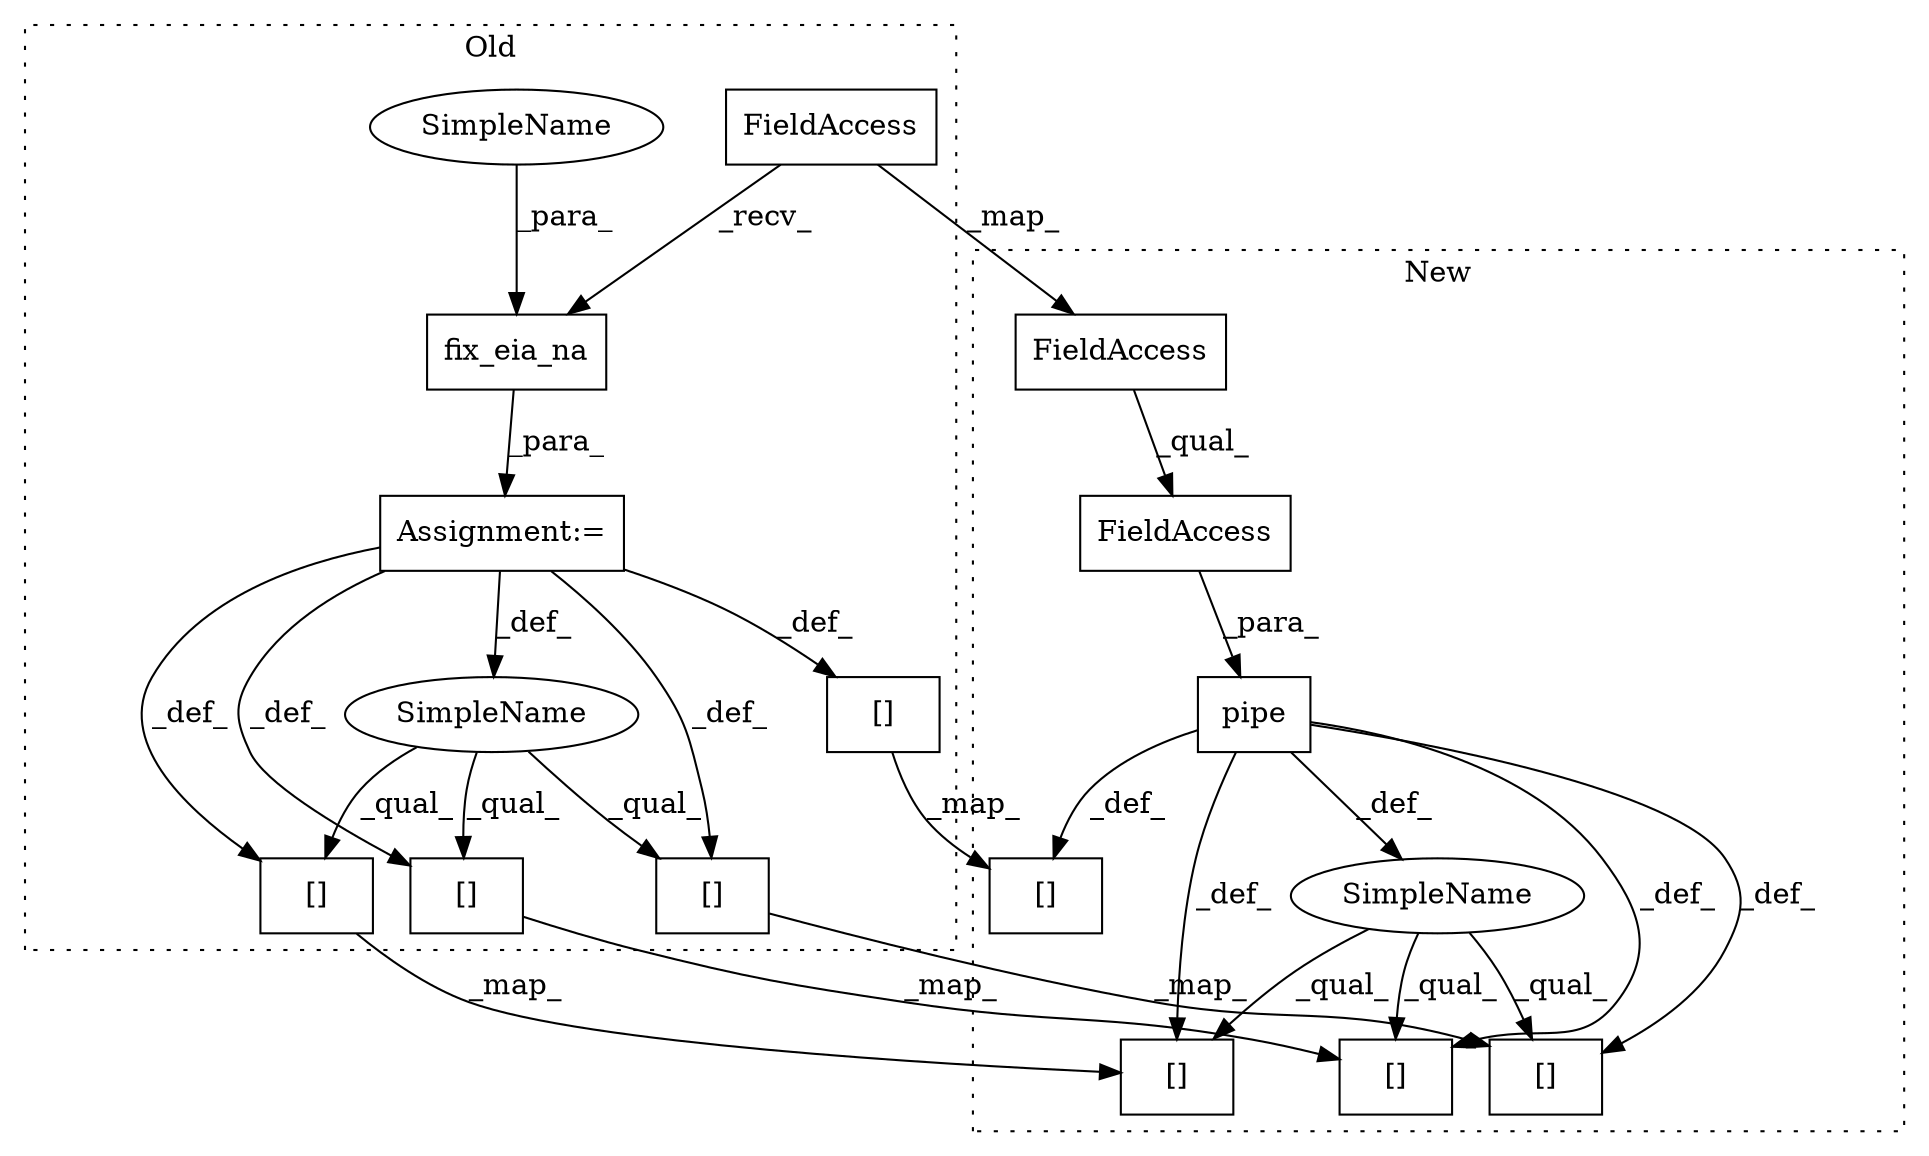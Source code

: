 digraph G {
subgraph cluster0 {
1 [label="fix_eia_na" a="32" s="4240,4255" l="11,1" shape="box"];
3 [label="[]" a="2" s="4316,4329" l="5,1" shape="box"];
7 [label="[]" a="2" s="5106,5117" l="5,1" shape="box"];
8 [label="SimpleName" a="42" s="4222" l="4" shape="ellipse"];
9 [label="[]" a="2" s="5347,5385" l="23,1" shape="box"];
13 [label="[]" a="2" s="5057,5068" l="5,1" shape="box"];
14 [label="Assignment:=" a="7" s="4226" l="1" shape="box"];
15 [label="FieldAccess" a="22" s="4227" l="12" shape="box"];
17 [label="SimpleName" a="42" s="4251" l="4" shape="ellipse"];
label = "Old";
style="dotted";
}
subgraph cluster1 {
2 [label="pipe" a="32" s="4217,4245" l="5,1" shape="box"];
4 [label="[]" a="2" s="4312,4325" l="5,1" shape="box"];
5 [label="SimpleName" a="42" s="4185" l="4" shape="ellipse"];
6 [label="[]" a="2" s="5092,5103" l="5,1" shape="box"];
10 [label="[]" a="2" s="5333,5371" l="23,1" shape="box"];
11 [label="FieldAccess" a="22" s="4222" l="23" shape="box"];
12 [label="[]" a="2" s="5043,5054" l="5,1" shape="box"];
16 [label="FieldAccess" a="22" s="4222" l="12" shape="box"];
label = "New";
style="dotted";
}
1 -> 14 [label="_para_"];
2 -> 4 [label="_def_"];
2 -> 6 [label="_def_"];
2 -> 10 [label="_def_"];
2 -> 5 [label="_def_"];
2 -> 12 [label="_def_"];
3 -> 4 [label="_map_"];
5 -> 4 [label="_qual_"];
5 -> 12 [label="_qual_"];
5 -> 6 [label="_qual_"];
7 -> 6 [label="_map_"];
8 -> 7 [label="_qual_"];
8 -> 3 [label="_qual_"];
8 -> 13 [label="_qual_"];
9 -> 10 [label="_map_"];
11 -> 2 [label="_para_"];
13 -> 12 [label="_map_"];
14 -> 13 [label="_def_"];
14 -> 8 [label="_def_"];
14 -> 3 [label="_def_"];
14 -> 9 [label="_def_"];
14 -> 7 [label="_def_"];
15 -> 1 [label="_recv_"];
15 -> 16 [label="_map_"];
16 -> 11 [label="_qual_"];
17 -> 1 [label="_para_"];
}
